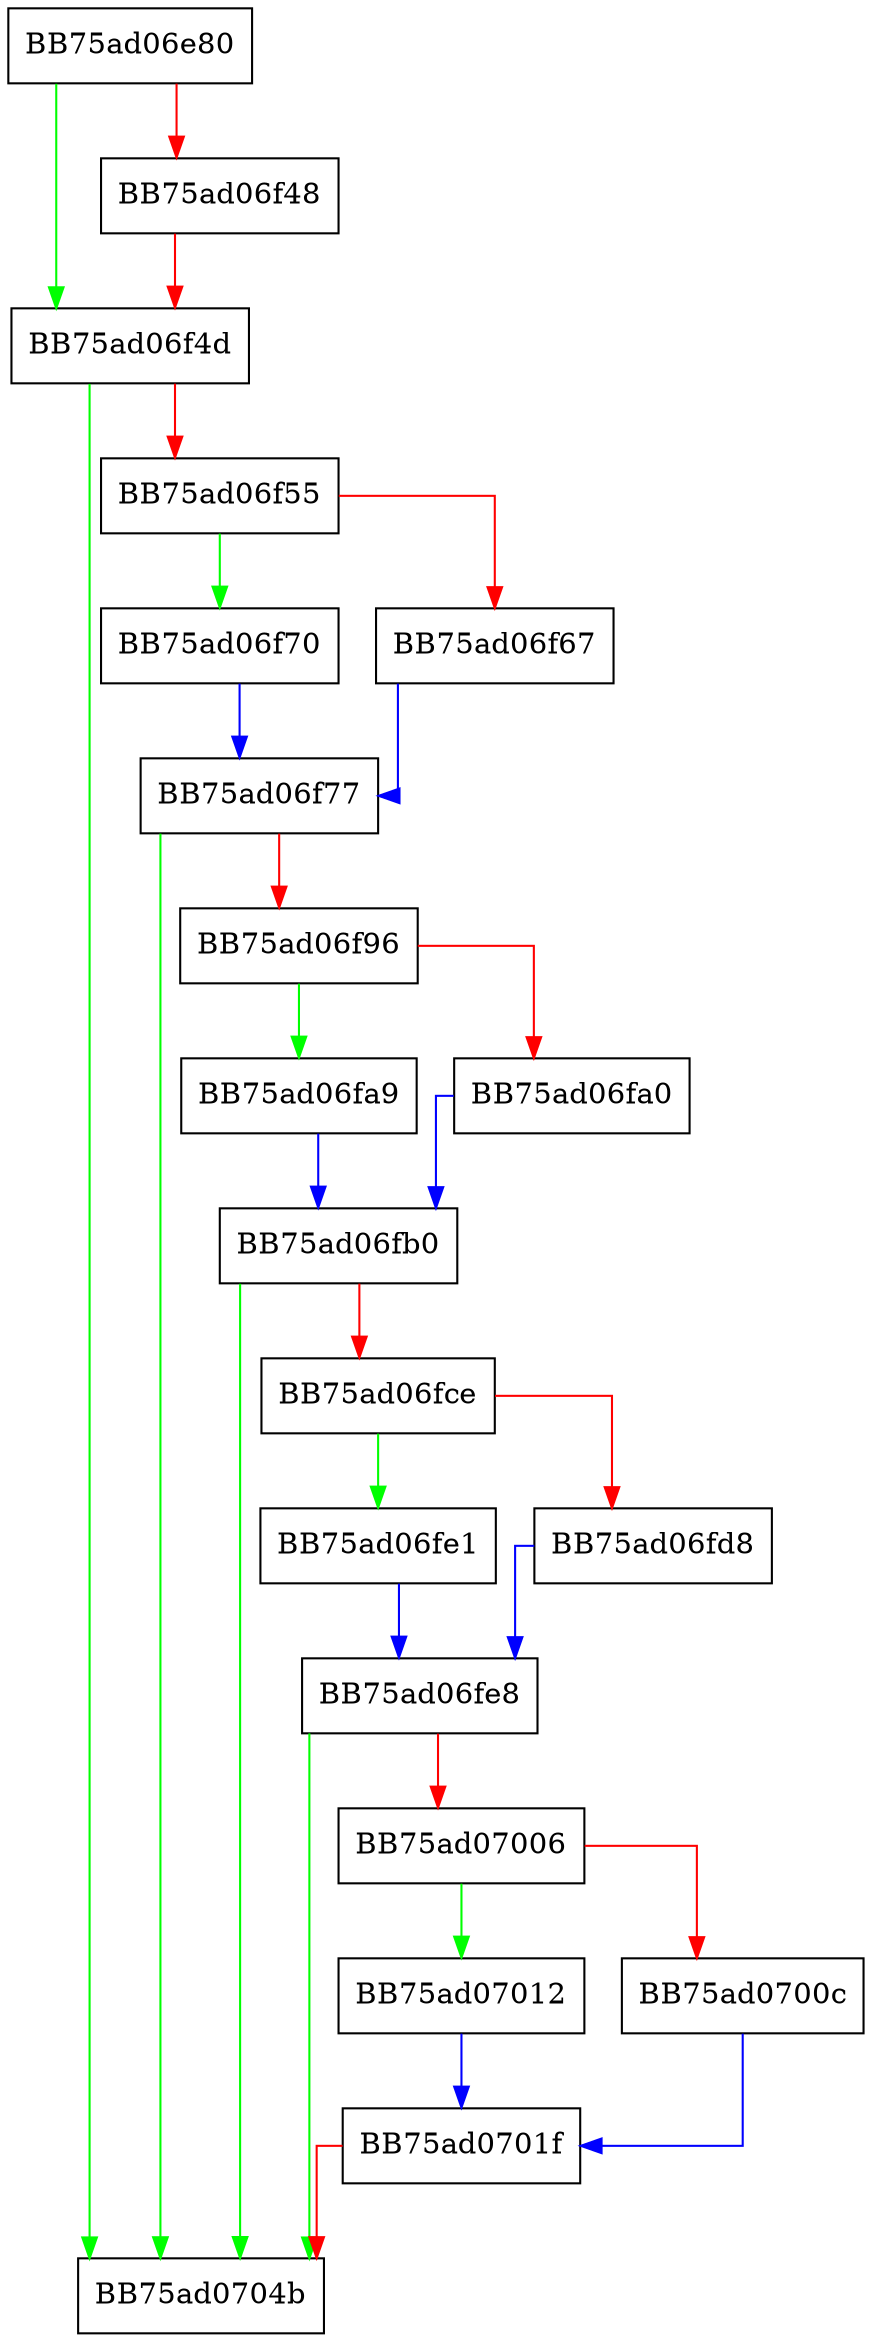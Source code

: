 digraph DetectGeometry {
  node [shape="box"];
  graph [splines=ortho];
  BB75ad06e80 -> BB75ad06f4d [color="green"];
  BB75ad06e80 -> BB75ad06f48 [color="red"];
  BB75ad06f48 -> BB75ad06f4d [color="red"];
  BB75ad06f4d -> BB75ad0704b [color="green"];
  BB75ad06f4d -> BB75ad06f55 [color="red"];
  BB75ad06f55 -> BB75ad06f70 [color="green"];
  BB75ad06f55 -> BB75ad06f67 [color="red"];
  BB75ad06f67 -> BB75ad06f77 [color="blue"];
  BB75ad06f70 -> BB75ad06f77 [color="blue"];
  BB75ad06f77 -> BB75ad0704b [color="green"];
  BB75ad06f77 -> BB75ad06f96 [color="red"];
  BB75ad06f96 -> BB75ad06fa9 [color="green"];
  BB75ad06f96 -> BB75ad06fa0 [color="red"];
  BB75ad06fa0 -> BB75ad06fb0 [color="blue"];
  BB75ad06fa9 -> BB75ad06fb0 [color="blue"];
  BB75ad06fb0 -> BB75ad0704b [color="green"];
  BB75ad06fb0 -> BB75ad06fce [color="red"];
  BB75ad06fce -> BB75ad06fe1 [color="green"];
  BB75ad06fce -> BB75ad06fd8 [color="red"];
  BB75ad06fd8 -> BB75ad06fe8 [color="blue"];
  BB75ad06fe1 -> BB75ad06fe8 [color="blue"];
  BB75ad06fe8 -> BB75ad0704b [color="green"];
  BB75ad06fe8 -> BB75ad07006 [color="red"];
  BB75ad07006 -> BB75ad07012 [color="green"];
  BB75ad07006 -> BB75ad0700c [color="red"];
  BB75ad0700c -> BB75ad0701f [color="blue"];
  BB75ad07012 -> BB75ad0701f [color="blue"];
  BB75ad0701f -> BB75ad0704b [color="red"];
}